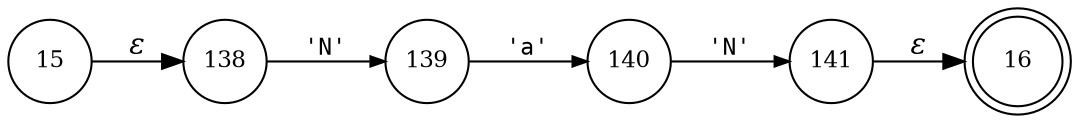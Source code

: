 digraph ATN {
rankdir=LR;
s16[fontsize=11, label="16", shape=doublecircle, fixedsize=true, width=.6];
s138[fontsize=11,label="138", shape=circle, fixedsize=true, width=.55, peripheries=1];
s139[fontsize=11,label="139", shape=circle, fixedsize=true, width=.55, peripheries=1];
s140[fontsize=11,label="140", shape=circle, fixedsize=true, width=.55, peripheries=1];
s141[fontsize=11,label="141", shape=circle, fixedsize=true, width=.55, peripheries=1];
s15[fontsize=11,label="15", shape=circle, fixedsize=true, width=.55, peripheries=1];
s15 -> s138 [fontname="Times-Italic", label="&epsilon;"];
s138 -> s139 [fontsize=11, fontname="Courier", arrowsize=.7, label = "'N'", arrowhead = normal];
s139 -> s140 [fontsize=11, fontname="Courier", arrowsize=.7, label = "'a'", arrowhead = normal];
s140 -> s141 [fontsize=11, fontname="Courier", arrowsize=.7, label = "'N'", arrowhead = normal];
s141 -> s16 [fontname="Times-Italic", label="&epsilon;"];
}